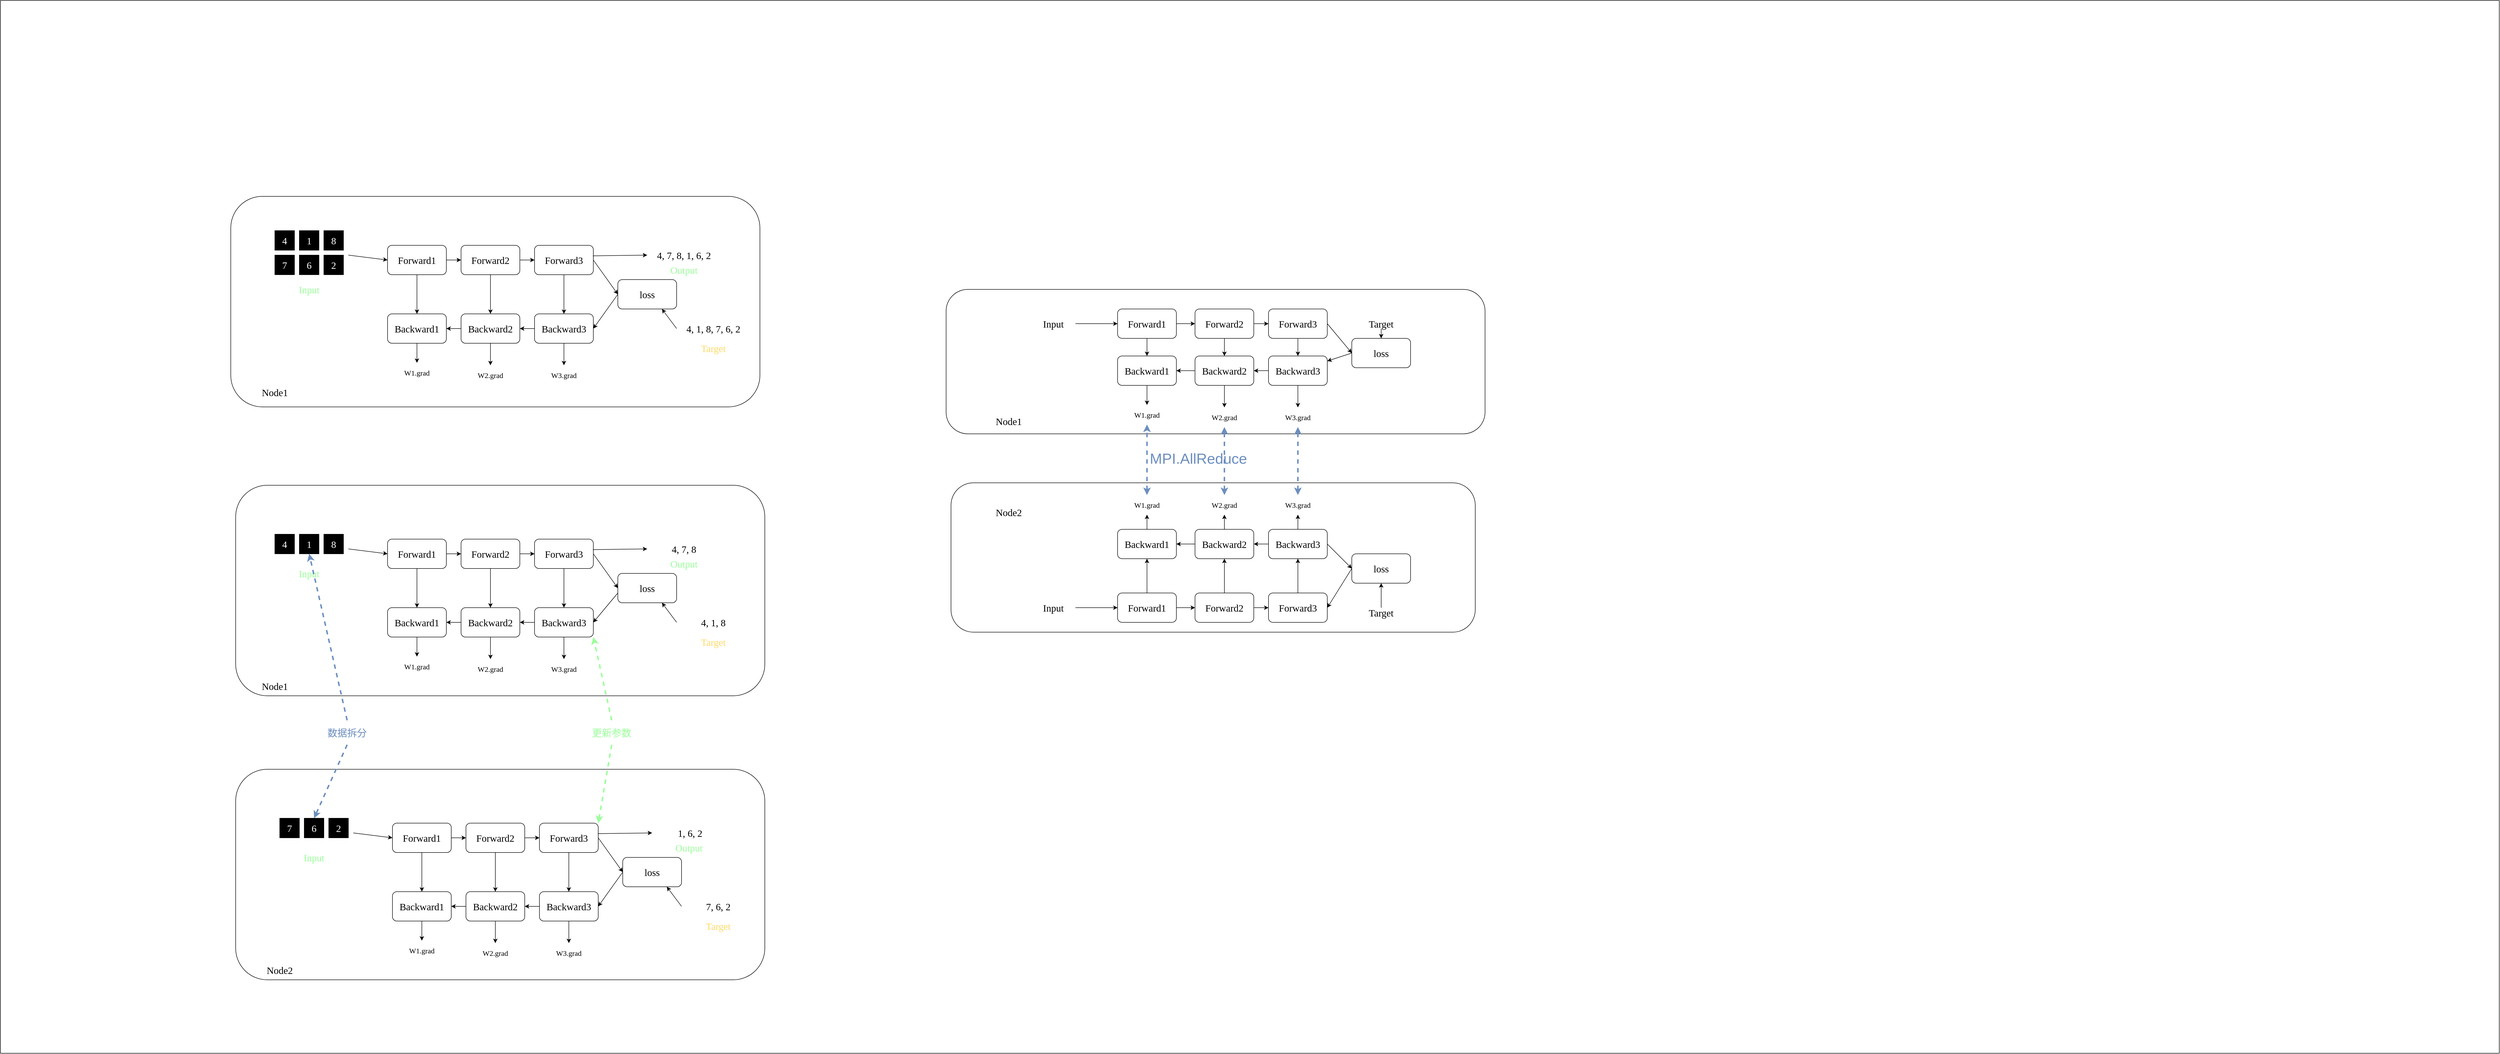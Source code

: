 <mxfile version="22.1.2" type="device">
  <diagram name="第 1 页" id="OdeV7MYnzkXa8fMw63dk">
    <mxGraphModel dx="3129" dy="2533" grid="1" gridSize="10" guides="1" tooltips="1" connect="1" arrows="1" fold="1" page="1" pageScale="1" pageWidth="827" pageHeight="1169" math="0" shadow="0">
      <root>
        <mxCell id="0" />
        <mxCell id="1" parent="0" />
        <mxCell id="NuLEImfmxlpeBDGJxHg6-1" value="" style="rounded=0;whiteSpace=wrap;html=1;" vertex="1" parent="1">
          <mxGeometry x="-450" y="-290" width="5100" height="2150" as="geometry" />
        </mxCell>
        <mxCell id="fIth8sYgdClS8fjmsM_W-233" value="" style="rounded=1;whiteSpace=wrap;html=1;fontColor=#6c8ebf;" parent="1" vertex="1">
          <mxGeometry x="1490" y="695" width="1070" height="305" as="geometry" />
        </mxCell>
        <mxCell id="fIth8sYgdClS8fjmsM_W-219" value="" style="rounded=1;whiteSpace=wrap;html=1;" parent="1" vertex="1">
          <mxGeometry x="1480" y="300" width="1100" height="295" as="geometry" />
        </mxCell>
        <mxCell id="fIth8sYgdClS8fjmsM_W-1" value="" style="rounded=1;whiteSpace=wrap;html=1;" parent="1" vertex="1">
          <mxGeometry x="20" y="110" width="1080" height="430" as="geometry" />
        </mxCell>
        <mxCell id="fIth8sYgdClS8fjmsM_W-36" style="edgeStyle=orthogonalEdgeStyle;rounded=0;orthogonalLoop=1;jettySize=auto;html=1;exitX=1;exitY=0.5;exitDx=0;exitDy=0;entryX=0;entryY=0.5;entryDx=0;entryDy=0;" parent="1" source="fIth8sYgdClS8fjmsM_W-15" target="fIth8sYgdClS8fjmsM_W-16" edge="1">
          <mxGeometry relative="1" as="geometry" />
        </mxCell>
        <mxCell id="fIth8sYgdClS8fjmsM_W-40" style="edgeStyle=orthogonalEdgeStyle;rounded=0;orthogonalLoop=1;jettySize=auto;html=1;exitX=0.5;exitY=1;exitDx=0;exitDy=0;entryX=0.5;entryY=0;entryDx=0;entryDy=0;" parent="1" source="fIth8sYgdClS8fjmsM_W-15" target="fIth8sYgdClS8fjmsM_W-20" edge="1">
          <mxGeometry relative="1" as="geometry" />
        </mxCell>
        <mxCell id="fIth8sYgdClS8fjmsM_W-15" value="&lt;font style=&quot;font-size: 20px;&quot; face=&quot;Comic Sans MS&quot;&gt;Forward1&lt;/font&gt;" style="rounded=1;whiteSpace=wrap;html=1;" parent="1" vertex="1">
          <mxGeometry x="340" y="210" width="120" height="60" as="geometry" />
        </mxCell>
        <mxCell id="fIth8sYgdClS8fjmsM_W-37" style="edgeStyle=orthogonalEdgeStyle;rounded=0;orthogonalLoop=1;jettySize=auto;html=1;exitX=1;exitY=0.5;exitDx=0;exitDy=0;entryX=0;entryY=0.5;entryDx=0;entryDy=0;" parent="1" source="fIth8sYgdClS8fjmsM_W-16" target="fIth8sYgdClS8fjmsM_W-17" edge="1">
          <mxGeometry relative="1" as="geometry" />
        </mxCell>
        <mxCell id="fIth8sYgdClS8fjmsM_W-39" style="edgeStyle=orthogonalEdgeStyle;rounded=0;orthogonalLoop=1;jettySize=auto;html=1;exitX=0.5;exitY=1;exitDx=0;exitDy=0;" parent="1" source="fIth8sYgdClS8fjmsM_W-16" target="fIth8sYgdClS8fjmsM_W-19" edge="1">
          <mxGeometry relative="1" as="geometry" />
        </mxCell>
        <mxCell id="fIth8sYgdClS8fjmsM_W-16" value="&lt;font style=&quot;font-size: 20px;&quot; face=&quot;Comic Sans MS&quot;&gt;Forward2&lt;/font&gt;" style="rounded=1;whiteSpace=wrap;html=1;" parent="1" vertex="1">
          <mxGeometry x="490" y="210" width="120" height="60" as="geometry" />
        </mxCell>
        <mxCell id="fIth8sYgdClS8fjmsM_W-38" style="edgeStyle=orthogonalEdgeStyle;rounded=0;orthogonalLoop=1;jettySize=auto;html=1;entryX=0.5;entryY=0;entryDx=0;entryDy=0;" parent="1" source="fIth8sYgdClS8fjmsM_W-17" target="fIth8sYgdClS8fjmsM_W-18" edge="1">
          <mxGeometry relative="1" as="geometry" />
        </mxCell>
        <mxCell id="fIth8sYgdClS8fjmsM_W-17" value="&lt;font style=&quot;font-size: 20px;&quot; face=&quot;Comic Sans MS&quot;&gt;Forward3&lt;/font&gt;" style="rounded=1;whiteSpace=wrap;html=1;" parent="1" vertex="1">
          <mxGeometry x="640" y="210" width="120" height="60" as="geometry" />
        </mxCell>
        <mxCell id="fIth8sYgdClS8fjmsM_W-41" style="edgeStyle=orthogonalEdgeStyle;rounded=0;orthogonalLoop=1;jettySize=auto;html=1;exitX=0;exitY=0.5;exitDx=0;exitDy=0;" parent="1" source="fIth8sYgdClS8fjmsM_W-18" target="fIth8sYgdClS8fjmsM_W-19" edge="1">
          <mxGeometry relative="1" as="geometry" />
        </mxCell>
        <mxCell id="fIth8sYgdClS8fjmsM_W-49" style="edgeStyle=orthogonalEdgeStyle;rounded=0;orthogonalLoop=1;jettySize=auto;html=1;exitX=0.5;exitY=1;exitDx=0;exitDy=0;entryX=0.5;entryY=0;entryDx=0;entryDy=0;" parent="1" source="fIth8sYgdClS8fjmsM_W-18" target="fIth8sYgdClS8fjmsM_W-47" edge="1">
          <mxGeometry relative="1" as="geometry" />
        </mxCell>
        <mxCell id="fIth8sYgdClS8fjmsM_W-18" value="&lt;font style=&quot;font-size: 20px;&quot; face=&quot;Comic Sans MS&quot;&gt;Backward3&lt;/font&gt;" style="rounded=1;whiteSpace=wrap;html=1;" parent="1" vertex="1">
          <mxGeometry x="640" y="350" width="120" height="60" as="geometry" />
        </mxCell>
        <mxCell id="fIth8sYgdClS8fjmsM_W-42" style="edgeStyle=orthogonalEdgeStyle;rounded=0;orthogonalLoop=1;jettySize=auto;html=1;exitX=0;exitY=0.5;exitDx=0;exitDy=0;" parent="1" source="fIth8sYgdClS8fjmsM_W-19" target="fIth8sYgdClS8fjmsM_W-20" edge="1">
          <mxGeometry relative="1" as="geometry" />
        </mxCell>
        <mxCell id="fIth8sYgdClS8fjmsM_W-48" style="edgeStyle=orthogonalEdgeStyle;rounded=0;orthogonalLoop=1;jettySize=auto;html=1;exitX=0.5;exitY=1;exitDx=0;exitDy=0;entryX=0.5;entryY=0;entryDx=0;entryDy=0;" parent="1" source="fIth8sYgdClS8fjmsM_W-19" target="fIth8sYgdClS8fjmsM_W-46" edge="1">
          <mxGeometry relative="1" as="geometry" />
        </mxCell>
        <mxCell id="fIth8sYgdClS8fjmsM_W-19" value="&lt;font style=&quot;font-size: 20px;&quot; face=&quot;Comic Sans MS&quot;&gt;Backward2&lt;/font&gt;" style="rounded=1;whiteSpace=wrap;html=1;" parent="1" vertex="1">
          <mxGeometry x="490" y="350" width="120" height="60" as="geometry" />
        </mxCell>
        <mxCell id="fIth8sYgdClS8fjmsM_W-43" style="edgeStyle=orthogonalEdgeStyle;rounded=0;orthogonalLoop=1;jettySize=auto;html=1;exitX=0.5;exitY=1;exitDx=0;exitDy=0;entryX=0.5;entryY=0;entryDx=0;entryDy=0;" parent="1" source="fIth8sYgdClS8fjmsM_W-20" target="fIth8sYgdClS8fjmsM_W-45" edge="1">
          <mxGeometry relative="1" as="geometry">
            <mxPoint x="400" y="440" as="targetPoint" />
          </mxGeometry>
        </mxCell>
        <mxCell id="fIth8sYgdClS8fjmsM_W-20" value="&lt;font style=&quot;font-size: 20px;&quot; face=&quot;Comic Sans MS&quot;&gt;Backward1&lt;/font&gt;" style="rounded=1;whiteSpace=wrap;html=1;" parent="1" vertex="1">
          <mxGeometry x="340" y="350" width="120" height="60" as="geometry" />
        </mxCell>
        <mxCell id="PSGuO14oiP5YhkY9rEZN-1" style="rounded=0;orthogonalLoop=1;jettySize=auto;html=1;exitX=0;exitY=0.5;exitDx=0;exitDy=0;entryX=1;entryY=0.5;entryDx=0;entryDy=0;" parent="1" source="fIth8sYgdClS8fjmsM_W-21" target="fIth8sYgdClS8fjmsM_W-18" edge="1">
          <mxGeometry relative="1" as="geometry" />
        </mxCell>
        <mxCell id="fIth8sYgdClS8fjmsM_W-21" value="&lt;font style=&quot;font-size: 20px;&quot; face=&quot;Comic Sans MS&quot;&gt;loss&lt;br&gt;&lt;/font&gt;" style="rounded=1;whiteSpace=wrap;html=1;" parent="1" vertex="1">
          <mxGeometry x="810" y="280" width="120" height="60" as="geometry" />
        </mxCell>
        <mxCell id="fIth8sYgdClS8fjmsM_W-24" value="" style="endArrow=classic;html=1;rounded=0;entryX=0;entryY=0.5;entryDx=0;entryDy=0;exitX=1;exitY=0.5;exitDx=0;exitDy=0;" parent="1" source="fIth8sYgdClS8fjmsM_W-17" target="fIth8sYgdClS8fjmsM_W-21" edge="1">
          <mxGeometry width="50" height="50" relative="1" as="geometry">
            <mxPoint x="720" y="390" as="sourcePoint" />
            <mxPoint x="770" y="340" as="targetPoint" />
          </mxGeometry>
        </mxCell>
        <mxCell id="fIth8sYgdClS8fjmsM_W-27" value="" style="endArrow=classic;html=1;rounded=0;exitX=0.992;exitY=0.358;exitDx=0;exitDy=0;exitPerimeter=0;" parent="1" source="fIth8sYgdClS8fjmsM_W-17" edge="1">
          <mxGeometry width="50" height="50" relative="1" as="geometry">
            <mxPoint x="720" y="390" as="sourcePoint" />
            <mxPoint x="870" y="230" as="targetPoint" />
          </mxGeometry>
        </mxCell>
        <mxCell id="fIth8sYgdClS8fjmsM_W-29" value="&lt;font style=&quot;font-size: 20px;&quot; face=&quot;Comic Sans MS&quot;&gt;4, 7, 8, 1, 6, 2&lt;/font&gt;" style="text;html=1;strokeColor=none;fillColor=none;align=center;verticalAlign=middle;whiteSpace=wrap;rounded=0;" parent="1" vertex="1">
          <mxGeometry x="870" y="210" width="150" height="40" as="geometry" />
        </mxCell>
        <mxCell id="fIth8sYgdClS8fjmsM_W-30" value="&lt;font color=&quot;#99ff99&quot; style=&quot;font-size: 20px;&quot; face=&quot;Comic Sans MS&quot;&gt;Output&lt;/font&gt;" style="text;html=1;strokeColor=none;fillColor=none;align=center;verticalAlign=middle;whiteSpace=wrap;rounded=0;" parent="1" vertex="1">
          <mxGeometry x="900" y="250" width="90" height="20" as="geometry" />
        </mxCell>
        <mxCell id="fIth8sYgdClS8fjmsM_W-31" value="&lt;font style=&quot;font-size: 20px;&quot; face=&quot;Comic Sans MS&quot;&gt;4, 1, 8, 7, 6, 2&lt;/font&gt;" style="text;html=1;strokeColor=none;fillColor=none;align=center;verticalAlign=middle;whiteSpace=wrap;rounded=0;" parent="1" vertex="1">
          <mxGeometry x="930" y="360" width="150" height="40" as="geometry" />
        </mxCell>
        <mxCell id="fIth8sYgdClS8fjmsM_W-33" value="" style="endArrow=classic;html=1;rounded=0;exitX=0;exitY=0.5;exitDx=0;exitDy=0;entryX=0.75;entryY=1;entryDx=0;entryDy=0;" parent="1" source="fIth8sYgdClS8fjmsM_W-31" target="fIth8sYgdClS8fjmsM_W-21" edge="1">
          <mxGeometry width="50" height="50" relative="1" as="geometry">
            <mxPoint x="740" y="360" as="sourcePoint" />
            <mxPoint x="790" y="310" as="targetPoint" />
          </mxGeometry>
        </mxCell>
        <mxCell id="fIth8sYgdClS8fjmsM_W-34" value="&lt;font style=&quot;font-size: 20px;&quot; face=&quot;Comic Sans MS&quot;&gt;Target&lt;/font&gt;" style="text;html=1;strokeColor=none;fillColor=none;align=center;verticalAlign=middle;whiteSpace=wrap;rounded=0;fontColor=#FFD966;" parent="1" vertex="1">
          <mxGeometry x="945" y="410" width="120" height="20" as="geometry" />
        </mxCell>
        <mxCell id="fIth8sYgdClS8fjmsM_W-45" value="&lt;font style=&quot;font-size: 15px;&quot;&gt;&lt;span style=&quot;font-size: 15px;&quot;&gt;W1.grad&lt;/span&gt;&lt;/font&gt;" style="rounded=1;whiteSpace=wrap;html=1;fontFamily=Comic Sans MS;fontSize=15;strokeColor=none;" parent="1" vertex="1">
          <mxGeometry x="340" y="450" width="120" height="40" as="geometry" />
        </mxCell>
        <mxCell id="fIth8sYgdClS8fjmsM_W-46" value="&lt;font style=&quot;font-size: 15px;&quot;&gt;&lt;span style=&quot;font-size: 15px;&quot;&gt;W2.grad&lt;/span&gt;&lt;/font&gt;" style="rounded=1;whiteSpace=wrap;html=1;fontFamily=Comic Sans MS;fontSize=15;strokeColor=none;" parent="1" vertex="1">
          <mxGeometry x="490" y="455" width="120" height="40" as="geometry" />
        </mxCell>
        <mxCell id="fIth8sYgdClS8fjmsM_W-47" value="&lt;font style=&quot;font-size: 15px;&quot;&gt;&lt;span style=&quot;font-size: 15px;&quot;&gt;W3.grad&lt;/span&gt;&lt;/font&gt;" style="rounded=1;whiteSpace=wrap;html=1;fontFamily=Comic Sans MS;fontSize=15;strokeColor=none;" parent="1" vertex="1">
          <mxGeometry x="640" y="455" width="120" height="40" as="geometry" />
        </mxCell>
        <mxCell id="fIth8sYgdClS8fjmsM_W-12" value="" style="group" parent="1" vertex="1" connectable="0">
          <mxGeometry x="110" y="180" width="140" height="90" as="geometry" />
        </mxCell>
        <mxCell id="fIth8sYgdClS8fjmsM_W-5" value="4" style="rounded=0;whiteSpace=wrap;html=1;fontSize=20;fontFamily=Comic Sans MS;fillColor=#000000;fontColor=#ffffff;" parent="fIth8sYgdClS8fjmsM_W-12" vertex="1">
          <mxGeometry width="40" height="40" as="geometry" />
        </mxCell>
        <mxCell id="fIth8sYgdClS8fjmsM_W-6" value="1" style="rounded=0;whiteSpace=wrap;html=1;fontSize=20;fontFamily=Comic Sans MS;fillColor=#000000;fontColor=#ffffff;" parent="fIth8sYgdClS8fjmsM_W-12" vertex="1">
          <mxGeometry x="50" width="40" height="40" as="geometry" />
        </mxCell>
        <mxCell id="fIth8sYgdClS8fjmsM_W-7" value="8" style="rounded=0;whiteSpace=wrap;html=1;fontSize=20;fontFamily=Comic Sans MS;fillColor=#000000;fontColor=#ffffff;" parent="fIth8sYgdClS8fjmsM_W-12" vertex="1">
          <mxGeometry x="100" width="40" height="40" as="geometry" />
        </mxCell>
        <mxCell id="fIth8sYgdClS8fjmsM_W-8" value="7" style="rounded=0;whiteSpace=wrap;html=1;fontSize=20;fontFamily=Comic Sans MS;fillColor=#000000;fontColor=#ffffff;" parent="fIth8sYgdClS8fjmsM_W-12" vertex="1">
          <mxGeometry y="50" width="40" height="40" as="geometry" />
        </mxCell>
        <mxCell id="fIth8sYgdClS8fjmsM_W-10" value="6" style="rounded=0;whiteSpace=wrap;html=1;fontSize=20;fontFamily=Comic Sans MS;fillColor=#000000;fontColor=#ffffff;" parent="fIth8sYgdClS8fjmsM_W-12" vertex="1">
          <mxGeometry x="50" y="50" width="40" height="40" as="geometry" />
        </mxCell>
        <mxCell id="fIth8sYgdClS8fjmsM_W-11" value="2" style="rounded=0;whiteSpace=wrap;html=1;fontSize=20;fontFamily=Comic Sans MS;fillColor=#000000;fontColor=#ffffff;" parent="fIth8sYgdClS8fjmsM_W-12" vertex="1">
          <mxGeometry x="100" y="50" width="40" height="40" as="geometry" />
        </mxCell>
        <mxCell id="fIth8sYgdClS8fjmsM_W-35" value="&lt;font color=&quot;#99ff99&quot; style=&quot;font-size: 20px;&quot; face=&quot;Comic Sans MS&quot;&gt;Input&lt;/font&gt;" style="text;html=1;strokeColor=none;fillColor=none;align=center;verticalAlign=middle;whiteSpace=wrap;rounded=0;" parent="1" vertex="1">
          <mxGeometry x="135" y="290" width="90" height="20" as="geometry" />
        </mxCell>
        <mxCell id="fIth8sYgdClS8fjmsM_W-51" value="" style="endArrow=classic;html=1;rounded=0;entryX=0;entryY=0.5;entryDx=0;entryDy=0;" parent="1" target="fIth8sYgdClS8fjmsM_W-15" edge="1">
          <mxGeometry width="50" height="50" relative="1" as="geometry">
            <mxPoint x="260" y="230" as="sourcePoint" />
            <mxPoint x="320" y="130" as="targetPoint" />
          </mxGeometry>
        </mxCell>
        <mxCell id="fIth8sYgdClS8fjmsM_W-52" value="Node1" style="text;html=1;strokeColor=none;fillColor=none;align=center;verticalAlign=middle;whiteSpace=wrap;rounded=0;fontFamily=Comic Sans MS;fontSize=20;" parent="1" vertex="1">
          <mxGeometry x="80" y="495" width="60" height="30" as="geometry" />
        </mxCell>
        <mxCell id="fIth8sYgdClS8fjmsM_W-55" value="" style="rounded=1;whiteSpace=wrap;html=1;" parent="1" vertex="1">
          <mxGeometry x="30" y="700" width="1080" height="430" as="geometry" />
        </mxCell>
        <mxCell id="fIth8sYgdClS8fjmsM_W-56" style="edgeStyle=orthogonalEdgeStyle;rounded=0;orthogonalLoop=1;jettySize=auto;html=1;exitX=1;exitY=0.5;exitDx=0;exitDy=0;entryX=0;entryY=0.5;entryDx=0;entryDy=0;" parent="1" source="fIth8sYgdClS8fjmsM_W-58" target="fIth8sYgdClS8fjmsM_W-61" edge="1">
          <mxGeometry relative="1" as="geometry" />
        </mxCell>
        <mxCell id="fIth8sYgdClS8fjmsM_W-57" style="edgeStyle=orthogonalEdgeStyle;rounded=0;orthogonalLoop=1;jettySize=auto;html=1;exitX=0.5;exitY=1;exitDx=0;exitDy=0;entryX=0.5;entryY=0;entryDx=0;entryDy=0;" parent="1" source="fIth8sYgdClS8fjmsM_W-58" target="fIth8sYgdClS8fjmsM_W-71" edge="1">
          <mxGeometry relative="1" as="geometry" />
        </mxCell>
        <mxCell id="fIth8sYgdClS8fjmsM_W-58" value="&lt;font style=&quot;font-size: 20px;&quot; face=&quot;Comic Sans MS&quot;&gt;Forward1&lt;/font&gt;" style="rounded=1;whiteSpace=wrap;html=1;" parent="1" vertex="1">
          <mxGeometry x="340" y="810" width="120" height="60" as="geometry" />
        </mxCell>
        <mxCell id="fIth8sYgdClS8fjmsM_W-59" style="edgeStyle=orthogonalEdgeStyle;rounded=0;orthogonalLoop=1;jettySize=auto;html=1;exitX=1;exitY=0.5;exitDx=0;exitDy=0;entryX=0;entryY=0.5;entryDx=0;entryDy=0;" parent="1" source="fIth8sYgdClS8fjmsM_W-61" target="fIth8sYgdClS8fjmsM_W-63" edge="1">
          <mxGeometry relative="1" as="geometry" />
        </mxCell>
        <mxCell id="fIth8sYgdClS8fjmsM_W-60" style="edgeStyle=orthogonalEdgeStyle;rounded=0;orthogonalLoop=1;jettySize=auto;html=1;exitX=0.5;exitY=1;exitDx=0;exitDy=0;" parent="1" source="fIth8sYgdClS8fjmsM_W-61" target="fIth8sYgdClS8fjmsM_W-69" edge="1">
          <mxGeometry relative="1" as="geometry" />
        </mxCell>
        <mxCell id="fIth8sYgdClS8fjmsM_W-61" value="&lt;font style=&quot;font-size: 20px;&quot; face=&quot;Comic Sans MS&quot;&gt;Forward2&lt;/font&gt;" style="rounded=1;whiteSpace=wrap;html=1;" parent="1" vertex="1">
          <mxGeometry x="490" y="810" width="120" height="60" as="geometry" />
        </mxCell>
        <mxCell id="fIth8sYgdClS8fjmsM_W-62" style="edgeStyle=orthogonalEdgeStyle;rounded=0;orthogonalLoop=1;jettySize=auto;html=1;entryX=0.5;entryY=0;entryDx=0;entryDy=0;" parent="1" source="fIth8sYgdClS8fjmsM_W-63" target="fIth8sYgdClS8fjmsM_W-66" edge="1">
          <mxGeometry relative="1" as="geometry" />
        </mxCell>
        <mxCell id="fIth8sYgdClS8fjmsM_W-63" value="&lt;font style=&quot;font-size: 20px;&quot; face=&quot;Comic Sans MS&quot;&gt;Forward3&lt;/font&gt;" style="rounded=1;whiteSpace=wrap;html=1;" parent="1" vertex="1">
          <mxGeometry x="640" y="810" width="120" height="60" as="geometry" />
        </mxCell>
        <mxCell id="fIth8sYgdClS8fjmsM_W-64" style="edgeStyle=orthogonalEdgeStyle;rounded=0;orthogonalLoop=1;jettySize=auto;html=1;exitX=0;exitY=0.5;exitDx=0;exitDy=0;" parent="1" source="fIth8sYgdClS8fjmsM_W-66" target="fIth8sYgdClS8fjmsM_W-69" edge="1">
          <mxGeometry relative="1" as="geometry" />
        </mxCell>
        <mxCell id="fIth8sYgdClS8fjmsM_W-65" style="edgeStyle=orthogonalEdgeStyle;rounded=0;orthogonalLoop=1;jettySize=auto;html=1;exitX=0.5;exitY=1;exitDx=0;exitDy=0;entryX=0.5;entryY=0;entryDx=0;entryDy=0;" parent="1" source="fIth8sYgdClS8fjmsM_W-66" target="fIth8sYgdClS8fjmsM_W-83" edge="1">
          <mxGeometry relative="1" as="geometry" />
        </mxCell>
        <mxCell id="fIth8sYgdClS8fjmsM_W-66" value="&lt;font style=&quot;font-size: 20px;&quot; face=&quot;Comic Sans MS&quot;&gt;Backward3&lt;/font&gt;" style="rounded=1;whiteSpace=wrap;html=1;" parent="1" vertex="1">
          <mxGeometry x="640" y="950" width="120" height="60" as="geometry" />
        </mxCell>
        <mxCell id="fIth8sYgdClS8fjmsM_W-67" style="edgeStyle=orthogonalEdgeStyle;rounded=0;orthogonalLoop=1;jettySize=auto;html=1;exitX=0;exitY=0.5;exitDx=0;exitDy=0;" parent="1" source="fIth8sYgdClS8fjmsM_W-69" target="fIth8sYgdClS8fjmsM_W-71" edge="1">
          <mxGeometry relative="1" as="geometry" />
        </mxCell>
        <mxCell id="fIth8sYgdClS8fjmsM_W-68" style="edgeStyle=orthogonalEdgeStyle;rounded=0;orthogonalLoop=1;jettySize=auto;html=1;exitX=0.5;exitY=1;exitDx=0;exitDy=0;entryX=0.5;entryY=0;entryDx=0;entryDy=0;" parent="1" source="fIth8sYgdClS8fjmsM_W-69" target="fIth8sYgdClS8fjmsM_W-82" edge="1">
          <mxGeometry relative="1" as="geometry" />
        </mxCell>
        <mxCell id="fIth8sYgdClS8fjmsM_W-69" value="&lt;font style=&quot;font-size: 20px;&quot; face=&quot;Comic Sans MS&quot;&gt;Backward2&lt;/font&gt;" style="rounded=1;whiteSpace=wrap;html=1;" parent="1" vertex="1">
          <mxGeometry x="490" y="950" width="120" height="60" as="geometry" />
        </mxCell>
        <mxCell id="fIth8sYgdClS8fjmsM_W-70" style="edgeStyle=orthogonalEdgeStyle;rounded=0;orthogonalLoop=1;jettySize=auto;html=1;exitX=0.5;exitY=1;exitDx=0;exitDy=0;entryX=0.5;entryY=0;entryDx=0;entryDy=0;" parent="1" source="fIth8sYgdClS8fjmsM_W-71" target="fIth8sYgdClS8fjmsM_W-81" edge="1">
          <mxGeometry relative="1" as="geometry">
            <mxPoint x="400" y="1040" as="targetPoint" />
          </mxGeometry>
        </mxCell>
        <mxCell id="fIth8sYgdClS8fjmsM_W-71" value="&lt;font style=&quot;font-size: 20px;&quot; face=&quot;Comic Sans MS&quot;&gt;Backward1&lt;/font&gt;" style="rounded=1;whiteSpace=wrap;html=1;" parent="1" vertex="1">
          <mxGeometry x="340" y="950" width="120" height="60" as="geometry" />
        </mxCell>
        <mxCell id="fIth8sYgdClS8fjmsM_W-72" value="&lt;font style=&quot;font-size: 20px;&quot; face=&quot;Comic Sans MS&quot;&gt;loss&lt;br&gt;&lt;/font&gt;" style="rounded=1;whiteSpace=wrap;html=1;" parent="1" vertex="1">
          <mxGeometry x="810" y="880" width="120" height="60" as="geometry" />
        </mxCell>
        <mxCell id="fIth8sYgdClS8fjmsM_W-73" value="" style="endArrow=classic;html=1;rounded=0;entryX=0;entryY=0.5;entryDx=0;entryDy=0;exitX=1;exitY=0.5;exitDx=0;exitDy=0;" parent="1" source="fIth8sYgdClS8fjmsM_W-63" target="fIth8sYgdClS8fjmsM_W-72" edge="1">
          <mxGeometry width="50" height="50" relative="1" as="geometry">
            <mxPoint x="720" y="990" as="sourcePoint" />
            <mxPoint x="770" y="940" as="targetPoint" />
          </mxGeometry>
        </mxCell>
        <mxCell id="fIth8sYgdClS8fjmsM_W-74" value="" style="endArrow=classic;html=1;rounded=0;exitX=1;exitY=0.5;exitDx=0;exitDy=0;entryX=1;entryY=0.5;entryDx=0;entryDy=0;" parent="1" source="fIth8sYgdClS8fjmsM_W-66" target="fIth8sYgdClS8fjmsM_W-66" edge="1">
          <mxGeometry width="50" height="50" relative="1" as="geometry">
            <mxPoint x="770" y="850" as="sourcePoint" />
            <mxPoint x="820" y="910" as="targetPoint" />
            <Array as="points">
              <mxPoint x="810" y="920" />
            </Array>
          </mxGeometry>
        </mxCell>
        <mxCell id="fIth8sYgdClS8fjmsM_W-75" value="" style="endArrow=classic;html=1;rounded=0;exitX=0.992;exitY=0.358;exitDx=0;exitDy=0;exitPerimeter=0;" parent="1" source="fIth8sYgdClS8fjmsM_W-63" edge="1">
          <mxGeometry width="50" height="50" relative="1" as="geometry">
            <mxPoint x="720" y="990" as="sourcePoint" />
            <mxPoint x="870" y="830" as="targetPoint" />
          </mxGeometry>
        </mxCell>
        <mxCell id="fIth8sYgdClS8fjmsM_W-76" value="&lt;font style=&quot;font-size: 20px;&quot; face=&quot;Comic Sans MS&quot;&gt;4, 7, 8&lt;/font&gt;" style="text;html=1;strokeColor=none;fillColor=none;align=center;verticalAlign=middle;whiteSpace=wrap;rounded=0;" parent="1" vertex="1">
          <mxGeometry x="870" y="810" width="150" height="40" as="geometry" />
        </mxCell>
        <mxCell id="fIth8sYgdClS8fjmsM_W-77" value="&lt;font color=&quot;#99ff99&quot; style=&quot;font-size: 20px;&quot; face=&quot;Comic Sans MS&quot;&gt;Output&lt;/font&gt;" style="text;html=1;strokeColor=none;fillColor=none;align=center;verticalAlign=middle;whiteSpace=wrap;rounded=0;" parent="1" vertex="1">
          <mxGeometry x="900" y="850" width="90" height="20" as="geometry" />
        </mxCell>
        <mxCell id="fIth8sYgdClS8fjmsM_W-78" value="&lt;font style=&quot;font-size: 20px;&quot; face=&quot;Comic Sans MS&quot;&gt;4, 1, 8&lt;/font&gt;" style="text;html=1;strokeColor=none;fillColor=none;align=center;verticalAlign=middle;whiteSpace=wrap;rounded=0;" parent="1" vertex="1">
          <mxGeometry x="930" y="960" width="150" height="40" as="geometry" />
        </mxCell>
        <mxCell id="fIth8sYgdClS8fjmsM_W-79" value="" style="endArrow=classic;html=1;rounded=0;exitX=0;exitY=0.5;exitDx=0;exitDy=0;entryX=0.75;entryY=1;entryDx=0;entryDy=0;" parent="1" source="fIth8sYgdClS8fjmsM_W-78" target="fIth8sYgdClS8fjmsM_W-72" edge="1">
          <mxGeometry width="50" height="50" relative="1" as="geometry">
            <mxPoint x="740" y="960" as="sourcePoint" />
            <mxPoint x="790" y="910" as="targetPoint" />
          </mxGeometry>
        </mxCell>
        <mxCell id="fIth8sYgdClS8fjmsM_W-80" value="&lt;font style=&quot;font-size: 20px;&quot; face=&quot;Comic Sans MS&quot;&gt;Target&lt;/font&gt;" style="text;html=1;strokeColor=none;fillColor=none;align=center;verticalAlign=middle;whiteSpace=wrap;rounded=0;fontColor=#FFD966;" parent="1" vertex="1">
          <mxGeometry x="945" y="1010" width="120" height="20" as="geometry" />
        </mxCell>
        <mxCell id="fIth8sYgdClS8fjmsM_W-81" value="&lt;font style=&quot;font-size: 15px;&quot;&gt;&lt;span style=&quot;font-size: 15px;&quot;&gt;W1.grad&lt;/span&gt;&lt;/font&gt;" style="rounded=1;whiteSpace=wrap;html=1;fontFamily=Comic Sans MS;fontSize=15;strokeColor=none;" parent="1" vertex="1">
          <mxGeometry x="340" y="1050" width="120" height="40" as="geometry" />
        </mxCell>
        <mxCell id="fIth8sYgdClS8fjmsM_W-82" value="&lt;font style=&quot;font-size: 15px;&quot;&gt;&lt;span style=&quot;font-size: 15px;&quot;&gt;W2.grad&lt;/span&gt;&lt;/font&gt;" style="rounded=1;whiteSpace=wrap;html=1;fontFamily=Comic Sans MS;fontSize=15;strokeColor=none;" parent="1" vertex="1">
          <mxGeometry x="490" y="1055" width="120" height="40" as="geometry" />
        </mxCell>
        <mxCell id="fIth8sYgdClS8fjmsM_W-83" value="&lt;font style=&quot;font-size: 15px;&quot;&gt;&lt;span style=&quot;font-size: 15px;&quot;&gt;W3.grad&lt;/span&gt;&lt;/font&gt;" style="rounded=1;whiteSpace=wrap;html=1;fontFamily=Comic Sans MS;fontSize=15;strokeColor=none;" parent="1" vertex="1">
          <mxGeometry x="640" y="1055" width="120" height="40" as="geometry" />
        </mxCell>
        <mxCell id="fIth8sYgdClS8fjmsM_W-84" value="" style="group" parent="1" vertex="1" connectable="0">
          <mxGeometry x="110" y="780" width="140" height="110" as="geometry" />
        </mxCell>
        <mxCell id="fIth8sYgdClS8fjmsM_W-85" value="4" style="rounded=0;whiteSpace=wrap;html=1;fontSize=20;fontFamily=Comic Sans MS;fillColor=#000000;fontColor=#ffffff;" parent="fIth8sYgdClS8fjmsM_W-84" vertex="1">
          <mxGeometry y="20" width="40" height="40" as="geometry" />
        </mxCell>
        <mxCell id="fIth8sYgdClS8fjmsM_W-86" value="1" style="rounded=0;whiteSpace=wrap;html=1;fontSize=20;fontFamily=Comic Sans MS;fillColor=#000000;fontColor=#ffffff;" parent="fIth8sYgdClS8fjmsM_W-84" vertex="1">
          <mxGeometry x="50" y="20" width="40" height="40" as="geometry" />
        </mxCell>
        <mxCell id="fIth8sYgdClS8fjmsM_W-87" value="8" style="rounded=0;whiteSpace=wrap;html=1;fontSize=20;fontFamily=Comic Sans MS;fillColor=#000000;fontColor=#ffffff;" parent="fIth8sYgdClS8fjmsM_W-84" vertex="1">
          <mxGeometry x="100" y="20" width="40" height="40" as="geometry" />
        </mxCell>
        <mxCell id="fIth8sYgdClS8fjmsM_W-91" value="&lt;font color=&quot;#99ff99&quot; style=&quot;font-size: 20px;&quot; face=&quot;Comic Sans MS&quot;&gt;Input&lt;/font&gt;" style="text;html=1;strokeColor=none;fillColor=none;align=center;verticalAlign=middle;whiteSpace=wrap;rounded=0;" parent="fIth8sYgdClS8fjmsM_W-84" vertex="1">
          <mxGeometry x="25" y="90" width="90" height="20" as="geometry" />
        </mxCell>
        <mxCell id="fIth8sYgdClS8fjmsM_W-92" value="" style="endArrow=classic;html=1;rounded=0;entryX=0;entryY=0.5;entryDx=0;entryDy=0;" parent="1" target="fIth8sYgdClS8fjmsM_W-58" edge="1">
          <mxGeometry width="50" height="50" relative="1" as="geometry">
            <mxPoint x="260" y="830" as="sourcePoint" />
            <mxPoint x="320" y="730" as="targetPoint" />
          </mxGeometry>
        </mxCell>
        <mxCell id="fIth8sYgdClS8fjmsM_W-93" value="Node1" style="text;html=1;strokeColor=none;fillColor=none;align=center;verticalAlign=middle;whiteSpace=wrap;rounded=0;fontFamily=Comic Sans MS;fontSize=20;" parent="1" vertex="1">
          <mxGeometry x="80" y="1095" width="60" height="30" as="geometry" />
        </mxCell>
        <mxCell id="fIth8sYgdClS8fjmsM_W-94" value="" style="rounded=1;whiteSpace=wrap;html=1;" parent="1" vertex="1">
          <mxGeometry x="30" y="1280" width="1080" height="430" as="geometry" />
        </mxCell>
        <mxCell id="fIth8sYgdClS8fjmsM_W-95" style="edgeStyle=orthogonalEdgeStyle;rounded=0;orthogonalLoop=1;jettySize=auto;html=1;exitX=1;exitY=0.5;exitDx=0;exitDy=0;entryX=0;entryY=0.5;entryDx=0;entryDy=0;" parent="1" source="fIth8sYgdClS8fjmsM_W-97" target="fIth8sYgdClS8fjmsM_W-100" edge="1">
          <mxGeometry relative="1" as="geometry" />
        </mxCell>
        <mxCell id="fIth8sYgdClS8fjmsM_W-96" style="edgeStyle=orthogonalEdgeStyle;rounded=0;orthogonalLoop=1;jettySize=auto;html=1;exitX=0.5;exitY=1;exitDx=0;exitDy=0;entryX=0.5;entryY=0;entryDx=0;entryDy=0;" parent="1" source="fIth8sYgdClS8fjmsM_W-97" target="fIth8sYgdClS8fjmsM_W-110" edge="1">
          <mxGeometry relative="1" as="geometry" />
        </mxCell>
        <mxCell id="fIth8sYgdClS8fjmsM_W-97" value="&lt;font style=&quot;font-size: 20px;&quot; face=&quot;Comic Sans MS&quot;&gt;Forward1&lt;/font&gt;" style="rounded=1;whiteSpace=wrap;html=1;" parent="1" vertex="1">
          <mxGeometry x="350" y="1390" width="120" height="60" as="geometry" />
        </mxCell>
        <mxCell id="fIth8sYgdClS8fjmsM_W-98" style="edgeStyle=orthogonalEdgeStyle;rounded=0;orthogonalLoop=1;jettySize=auto;html=1;exitX=1;exitY=0.5;exitDx=0;exitDy=0;entryX=0;entryY=0.5;entryDx=0;entryDy=0;" parent="1" source="fIth8sYgdClS8fjmsM_W-100" target="fIth8sYgdClS8fjmsM_W-102" edge="1">
          <mxGeometry relative="1" as="geometry" />
        </mxCell>
        <mxCell id="fIth8sYgdClS8fjmsM_W-99" style="edgeStyle=orthogonalEdgeStyle;rounded=0;orthogonalLoop=1;jettySize=auto;html=1;exitX=0.5;exitY=1;exitDx=0;exitDy=0;" parent="1" source="fIth8sYgdClS8fjmsM_W-100" target="fIth8sYgdClS8fjmsM_W-108" edge="1">
          <mxGeometry relative="1" as="geometry" />
        </mxCell>
        <mxCell id="fIth8sYgdClS8fjmsM_W-100" value="&lt;font style=&quot;font-size: 20px;&quot; face=&quot;Comic Sans MS&quot;&gt;Forward2&lt;/font&gt;" style="rounded=1;whiteSpace=wrap;html=1;" parent="1" vertex="1">
          <mxGeometry x="500" y="1390" width="120" height="60" as="geometry" />
        </mxCell>
        <mxCell id="fIth8sYgdClS8fjmsM_W-101" style="edgeStyle=orthogonalEdgeStyle;rounded=0;orthogonalLoop=1;jettySize=auto;html=1;entryX=0.5;entryY=0;entryDx=0;entryDy=0;" parent="1" source="fIth8sYgdClS8fjmsM_W-102" target="fIth8sYgdClS8fjmsM_W-105" edge="1">
          <mxGeometry relative="1" as="geometry" />
        </mxCell>
        <mxCell id="fIth8sYgdClS8fjmsM_W-102" value="&lt;font style=&quot;font-size: 20px;&quot; face=&quot;Comic Sans MS&quot;&gt;Forward3&lt;/font&gt;" style="rounded=1;whiteSpace=wrap;html=1;" parent="1" vertex="1">
          <mxGeometry x="650" y="1390" width="120" height="60" as="geometry" />
        </mxCell>
        <mxCell id="fIth8sYgdClS8fjmsM_W-103" style="edgeStyle=orthogonalEdgeStyle;rounded=0;orthogonalLoop=1;jettySize=auto;html=1;exitX=0;exitY=0.5;exitDx=0;exitDy=0;" parent="1" source="fIth8sYgdClS8fjmsM_W-105" target="fIth8sYgdClS8fjmsM_W-108" edge="1">
          <mxGeometry relative="1" as="geometry" />
        </mxCell>
        <mxCell id="fIth8sYgdClS8fjmsM_W-104" style="edgeStyle=orthogonalEdgeStyle;rounded=0;orthogonalLoop=1;jettySize=auto;html=1;exitX=0.5;exitY=1;exitDx=0;exitDy=0;entryX=0.5;entryY=0;entryDx=0;entryDy=0;" parent="1" source="fIth8sYgdClS8fjmsM_W-105" target="fIth8sYgdClS8fjmsM_W-122" edge="1">
          <mxGeometry relative="1" as="geometry" />
        </mxCell>
        <mxCell id="fIth8sYgdClS8fjmsM_W-105" value="&lt;font style=&quot;font-size: 20px;&quot; face=&quot;Comic Sans MS&quot;&gt;Backward3&lt;/font&gt;" style="rounded=1;whiteSpace=wrap;html=1;" parent="1" vertex="1">
          <mxGeometry x="650" y="1530" width="120" height="60" as="geometry" />
        </mxCell>
        <mxCell id="fIth8sYgdClS8fjmsM_W-106" style="edgeStyle=orthogonalEdgeStyle;rounded=0;orthogonalLoop=1;jettySize=auto;html=1;exitX=0;exitY=0.5;exitDx=0;exitDy=0;" parent="1" source="fIth8sYgdClS8fjmsM_W-108" target="fIth8sYgdClS8fjmsM_W-110" edge="1">
          <mxGeometry relative="1" as="geometry" />
        </mxCell>
        <mxCell id="fIth8sYgdClS8fjmsM_W-107" style="edgeStyle=orthogonalEdgeStyle;rounded=0;orthogonalLoop=1;jettySize=auto;html=1;exitX=0.5;exitY=1;exitDx=0;exitDy=0;entryX=0.5;entryY=0;entryDx=0;entryDy=0;" parent="1" source="fIth8sYgdClS8fjmsM_W-108" target="fIth8sYgdClS8fjmsM_W-121" edge="1">
          <mxGeometry relative="1" as="geometry" />
        </mxCell>
        <mxCell id="fIth8sYgdClS8fjmsM_W-108" value="&lt;font style=&quot;font-size: 20px;&quot; face=&quot;Comic Sans MS&quot;&gt;Backward2&lt;/font&gt;" style="rounded=1;whiteSpace=wrap;html=1;" parent="1" vertex="1">
          <mxGeometry x="500" y="1530" width="120" height="60" as="geometry" />
        </mxCell>
        <mxCell id="fIth8sYgdClS8fjmsM_W-109" style="edgeStyle=orthogonalEdgeStyle;rounded=0;orthogonalLoop=1;jettySize=auto;html=1;exitX=0.5;exitY=1;exitDx=0;exitDy=0;entryX=0.5;entryY=0;entryDx=0;entryDy=0;" parent="1" source="fIth8sYgdClS8fjmsM_W-110" target="fIth8sYgdClS8fjmsM_W-120" edge="1">
          <mxGeometry relative="1" as="geometry">
            <mxPoint x="410" y="1620" as="targetPoint" />
          </mxGeometry>
        </mxCell>
        <mxCell id="fIth8sYgdClS8fjmsM_W-110" value="&lt;font style=&quot;font-size: 20px;&quot; face=&quot;Comic Sans MS&quot;&gt;Backward1&lt;/font&gt;" style="rounded=1;whiteSpace=wrap;html=1;" parent="1" vertex="1">
          <mxGeometry x="350" y="1530" width="120" height="60" as="geometry" />
        </mxCell>
        <mxCell id="PSGuO14oiP5YhkY9rEZN-2" style="rounded=0;orthogonalLoop=1;jettySize=auto;html=1;exitX=0;exitY=0.5;exitDx=0;exitDy=0;entryX=1;entryY=0.5;entryDx=0;entryDy=0;" parent="1" source="fIth8sYgdClS8fjmsM_W-111" target="fIth8sYgdClS8fjmsM_W-105" edge="1">
          <mxGeometry relative="1" as="geometry" />
        </mxCell>
        <mxCell id="fIth8sYgdClS8fjmsM_W-111" value="&lt;font style=&quot;font-size: 20px;&quot; face=&quot;Comic Sans MS&quot;&gt;loss&lt;br&gt;&lt;/font&gt;" style="rounded=1;whiteSpace=wrap;html=1;" parent="1" vertex="1">
          <mxGeometry x="820" y="1460" width="120" height="60" as="geometry" />
        </mxCell>
        <mxCell id="fIth8sYgdClS8fjmsM_W-112" value="" style="endArrow=classic;html=1;rounded=0;entryX=0;entryY=0.5;entryDx=0;entryDy=0;exitX=1;exitY=0.5;exitDx=0;exitDy=0;" parent="1" source="fIth8sYgdClS8fjmsM_W-102" target="fIth8sYgdClS8fjmsM_W-111" edge="1">
          <mxGeometry width="50" height="50" relative="1" as="geometry">
            <mxPoint x="730" y="1570" as="sourcePoint" />
            <mxPoint x="780" y="1520" as="targetPoint" />
          </mxGeometry>
        </mxCell>
        <mxCell id="fIth8sYgdClS8fjmsM_W-113" value="" style="endArrow=classic;html=1;rounded=0;exitX=1;exitY=0.5;exitDx=0;exitDy=0;" parent="1" source="fIth8sYgdClS8fjmsM_W-105" edge="1">
          <mxGeometry width="50" height="50" relative="1" as="geometry">
            <mxPoint x="780" y="1430" as="sourcePoint" />
            <mxPoint x="770" y="1560" as="targetPoint" />
          </mxGeometry>
        </mxCell>
        <mxCell id="fIth8sYgdClS8fjmsM_W-114" value="" style="endArrow=classic;html=1;rounded=0;exitX=0.992;exitY=0.358;exitDx=0;exitDy=0;exitPerimeter=0;" parent="1" source="fIth8sYgdClS8fjmsM_W-102" edge="1">
          <mxGeometry width="50" height="50" relative="1" as="geometry">
            <mxPoint x="730" y="1570" as="sourcePoint" />
            <mxPoint x="880" y="1410" as="targetPoint" />
          </mxGeometry>
        </mxCell>
        <mxCell id="fIth8sYgdClS8fjmsM_W-115" value="&lt;font style=&quot;font-size: 20px;&quot; face=&quot;Comic Sans MS&quot;&gt;&amp;nbsp;1, 6, 2&lt;/font&gt;" style="text;html=1;strokeColor=none;fillColor=none;align=center;verticalAlign=middle;whiteSpace=wrap;rounded=0;" parent="1" vertex="1">
          <mxGeometry x="880" y="1390" width="150" height="40" as="geometry" />
        </mxCell>
        <mxCell id="fIth8sYgdClS8fjmsM_W-116" value="&lt;font color=&quot;#99ff99&quot; style=&quot;font-size: 20px;&quot; face=&quot;Comic Sans MS&quot;&gt;Output&lt;/font&gt;" style="text;html=1;strokeColor=none;fillColor=none;align=center;verticalAlign=middle;whiteSpace=wrap;rounded=0;" parent="1" vertex="1">
          <mxGeometry x="910" y="1430" width="90" height="20" as="geometry" />
        </mxCell>
        <mxCell id="fIth8sYgdClS8fjmsM_W-117" value="&lt;font style=&quot;font-size: 20px;&quot; face=&quot;Comic Sans MS&quot;&gt;7, 6, 2&lt;/font&gt;" style="text;html=1;strokeColor=none;fillColor=none;align=center;verticalAlign=middle;whiteSpace=wrap;rounded=0;" parent="1" vertex="1">
          <mxGeometry x="940" y="1540" width="150" height="40" as="geometry" />
        </mxCell>
        <mxCell id="fIth8sYgdClS8fjmsM_W-118" value="" style="endArrow=classic;html=1;rounded=0;exitX=0;exitY=0.5;exitDx=0;exitDy=0;entryX=0.75;entryY=1;entryDx=0;entryDy=0;" parent="1" source="fIth8sYgdClS8fjmsM_W-117" target="fIth8sYgdClS8fjmsM_W-111" edge="1">
          <mxGeometry width="50" height="50" relative="1" as="geometry">
            <mxPoint x="750" y="1540" as="sourcePoint" />
            <mxPoint x="800" y="1490" as="targetPoint" />
          </mxGeometry>
        </mxCell>
        <mxCell id="fIth8sYgdClS8fjmsM_W-119" value="&lt;font style=&quot;font-size: 20px;&quot; face=&quot;Comic Sans MS&quot;&gt;Target&lt;/font&gt;" style="text;html=1;strokeColor=none;fillColor=none;align=center;verticalAlign=middle;whiteSpace=wrap;rounded=0;fontColor=#FFD966;" parent="1" vertex="1">
          <mxGeometry x="955" y="1590" width="120" height="20" as="geometry" />
        </mxCell>
        <mxCell id="fIth8sYgdClS8fjmsM_W-120" value="&lt;font style=&quot;font-size: 15px;&quot;&gt;&lt;span style=&quot;font-size: 15px;&quot;&gt;W1.grad&lt;/span&gt;&lt;/font&gt;" style="rounded=1;whiteSpace=wrap;html=1;fontFamily=Comic Sans MS;fontSize=15;strokeColor=none;" parent="1" vertex="1">
          <mxGeometry x="350" y="1630" width="120" height="40" as="geometry" />
        </mxCell>
        <mxCell id="fIth8sYgdClS8fjmsM_W-121" value="&lt;font style=&quot;font-size: 15px;&quot;&gt;&lt;span style=&quot;font-size: 15px;&quot;&gt;W2.grad&lt;/span&gt;&lt;/font&gt;" style="rounded=1;whiteSpace=wrap;html=1;fontFamily=Comic Sans MS;fontSize=15;strokeColor=none;" parent="1" vertex="1">
          <mxGeometry x="500" y="1635" width="120" height="40" as="geometry" />
        </mxCell>
        <mxCell id="fIth8sYgdClS8fjmsM_W-122" value="&lt;font style=&quot;font-size: 15px;&quot;&gt;&lt;span style=&quot;font-size: 15px;&quot;&gt;W3.grad&lt;/span&gt;&lt;/font&gt;" style="rounded=1;whiteSpace=wrap;html=1;fontFamily=Comic Sans MS;fontSize=15;strokeColor=none;" parent="1" vertex="1">
          <mxGeometry x="650" y="1635" width="120" height="40" as="geometry" />
        </mxCell>
        <mxCell id="fIth8sYgdClS8fjmsM_W-123" value="" style="group" parent="1" vertex="1" connectable="0">
          <mxGeometry x="120" y="1330" width="140" height="90" as="geometry" />
        </mxCell>
        <mxCell id="fIth8sYgdClS8fjmsM_W-127" value="7" style="rounded=0;whiteSpace=wrap;html=1;fontSize=20;fontFamily=Comic Sans MS;fillColor=#000000;fontColor=#ffffff;" parent="fIth8sYgdClS8fjmsM_W-123" vertex="1">
          <mxGeometry y="50" width="40" height="40" as="geometry" />
        </mxCell>
        <mxCell id="fIth8sYgdClS8fjmsM_W-128" value="6" style="rounded=0;whiteSpace=wrap;html=1;fontSize=20;fontFamily=Comic Sans MS;fillColor=#000000;fontColor=#ffffff;" parent="fIth8sYgdClS8fjmsM_W-123" vertex="1">
          <mxGeometry x="50" y="50" width="40" height="40" as="geometry" />
        </mxCell>
        <mxCell id="fIth8sYgdClS8fjmsM_W-129" value="2" style="rounded=0;whiteSpace=wrap;html=1;fontSize=20;fontFamily=Comic Sans MS;fillColor=#000000;fontColor=#ffffff;" parent="fIth8sYgdClS8fjmsM_W-123" vertex="1">
          <mxGeometry x="100" y="50" width="40" height="40" as="geometry" />
        </mxCell>
        <mxCell id="fIth8sYgdClS8fjmsM_W-130" value="&lt;font color=&quot;#99ff99&quot; style=&quot;font-size: 20px;&quot; face=&quot;Comic Sans MS&quot;&gt;Input&lt;/font&gt;" style="text;html=1;strokeColor=none;fillColor=none;align=center;verticalAlign=middle;whiteSpace=wrap;rounded=0;" parent="1" vertex="1">
          <mxGeometry x="145" y="1450" width="90" height="20" as="geometry" />
        </mxCell>
        <mxCell id="fIth8sYgdClS8fjmsM_W-131" value="" style="endArrow=classic;html=1;rounded=0;entryX=0;entryY=0.5;entryDx=0;entryDy=0;" parent="1" target="fIth8sYgdClS8fjmsM_W-97" edge="1">
          <mxGeometry width="50" height="50" relative="1" as="geometry">
            <mxPoint x="270" y="1410" as="sourcePoint" />
            <mxPoint x="330" y="1310" as="targetPoint" />
          </mxGeometry>
        </mxCell>
        <mxCell id="fIth8sYgdClS8fjmsM_W-132" value="Node2" style="text;html=1;strokeColor=none;fillColor=none;align=center;verticalAlign=middle;whiteSpace=wrap;rounded=0;fontFamily=Comic Sans MS;fontSize=20;" parent="1" vertex="1">
          <mxGeometry x="90" y="1675" width="60" height="30" as="geometry" />
        </mxCell>
        <mxCell id="fIth8sYgdClS8fjmsM_W-136" style="rounded=0;orthogonalLoop=1;jettySize=auto;html=1;exitX=0.5;exitY=1;exitDx=0;exitDy=0;entryX=0.5;entryY=0;entryDx=0;entryDy=0;strokeColor=#6c8ebf;fillColor=#dae8fc;dashed=1;strokeWidth=3;" parent="1" source="fIth8sYgdClS8fjmsM_W-134" target="fIth8sYgdClS8fjmsM_W-128" edge="1">
          <mxGeometry relative="1" as="geometry" />
        </mxCell>
        <mxCell id="fIth8sYgdClS8fjmsM_W-134" value="数据拆分" style="text;html=1;strokeColor=none;fillColor=none;align=center;verticalAlign=middle;whiteSpace=wrap;rounded=0;fontFamily=Comic Sans MS;fontColor=#6c8ebf;fontSize=20;" parent="1" vertex="1">
          <mxGeometry x="175" y="1180" width="165" height="50" as="geometry" />
        </mxCell>
        <mxCell id="fIth8sYgdClS8fjmsM_W-135" value="" style="endArrow=classic;html=1;entryX=0.5;entryY=1;entryDx=0;entryDy=0;exitX=0.5;exitY=0;exitDx=0;exitDy=0;fillColor=#dae8fc;strokeColor=#6c8ebf;rounded=0;dashed=1;strokeWidth=3;" parent="1" source="fIth8sYgdClS8fjmsM_W-134" target="fIth8sYgdClS8fjmsM_W-86" edge="1">
          <mxGeometry width="50" height="50" relative="1" as="geometry">
            <mxPoint x="570" y="1290" as="sourcePoint" />
            <mxPoint x="620" y="1240" as="targetPoint" />
          </mxGeometry>
        </mxCell>
        <mxCell id="fIth8sYgdClS8fjmsM_W-138" style="rounded=0;orthogonalLoop=1;jettySize=auto;html=1;exitX=0.5;exitY=0;exitDx=0;exitDy=0;entryX=1;entryY=1;entryDx=0;entryDy=0;strokeColor=#99ff99;fillColor=#d5e8d4;dashed=1;strokeWidth=3;" parent="1" source="fIth8sYgdClS8fjmsM_W-137" target="fIth8sYgdClS8fjmsM_W-66" edge="1">
          <mxGeometry relative="1" as="geometry" />
        </mxCell>
        <mxCell id="fIth8sYgdClS8fjmsM_W-139" style="rounded=0;orthogonalLoop=1;jettySize=auto;html=1;exitX=0.5;exitY=1;exitDx=0;exitDy=0;entryX=1;entryY=0;entryDx=0;entryDy=0;strokeColor=#99ff99;fillColor=#d5e8d4;dashed=1;strokeWidth=3;" parent="1" source="fIth8sYgdClS8fjmsM_W-137" target="fIth8sYgdClS8fjmsM_W-102" edge="1">
          <mxGeometry relative="1" as="geometry" />
        </mxCell>
        <mxCell id="fIth8sYgdClS8fjmsM_W-137" value="更新参数" style="text;html=1;strokeColor=none;fillColor=none;align=center;verticalAlign=middle;whiteSpace=wrap;rounded=0;fontFamily=Comic Sans MS;fontColor=#99ff99;fontSize=20;" parent="1" vertex="1">
          <mxGeometry x="715" y="1180" width="165" height="50" as="geometry" />
        </mxCell>
        <mxCell id="fIth8sYgdClS8fjmsM_W-142" style="edgeStyle=orthogonalEdgeStyle;rounded=0;orthogonalLoop=1;jettySize=auto;html=1;exitX=1;exitY=0.5;exitDx=0;exitDy=0;entryX=0;entryY=0.5;entryDx=0;entryDy=0;" parent="1" source="fIth8sYgdClS8fjmsM_W-144" target="fIth8sYgdClS8fjmsM_W-147" edge="1">
          <mxGeometry relative="1" as="geometry" />
        </mxCell>
        <mxCell id="fIth8sYgdClS8fjmsM_W-143" style="edgeStyle=orthogonalEdgeStyle;rounded=0;orthogonalLoop=1;jettySize=auto;html=1;exitX=0.5;exitY=1;exitDx=0;exitDy=0;entryX=0.5;entryY=0;entryDx=0;entryDy=0;" parent="1" source="fIth8sYgdClS8fjmsM_W-144" target="fIth8sYgdClS8fjmsM_W-157" edge="1">
          <mxGeometry relative="1" as="geometry" />
        </mxCell>
        <mxCell id="fIth8sYgdClS8fjmsM_W-144" value="&lt;font style=&quot;font-size: 20px;&quot; face=&quot;Comic Sans MS&quot;&gt;Forward1&lt;/font&gt;" style="rounded=1;whiteSpace=wrap;html=1;" parent="1" vertex="1">
          <mxGeometry x="1830" y="340" width="120" height="60" as="geometry" />
        </mxCell>
        <mxCell id="fIth8sYgdClS8fjmsM_W-145" style="edgeStyle=orthogonalEdgeStyle;rounded=0;orthogonalLoop=1;jettySize=auto;html=1;exitX=1;exitY=0.5;exitDx=0;exitDy=0;entryX=0;entryY=0.5;entryDx=0;entryDy=0;" parent="1" source="fIth8sYgdClS8fjmsM_W-147" target="fIth8sYgdClS8fjmsM_W-149" edge="1">
          <mxGeometry relative="1" as="geometry" />
        </mxCell>
        <mxCell id="fIth8sYgdClS8fjmsM_W-146" style="edgeStyle=orthogonalEdgeStyle;rounded=0;orthogonalLoop=1;jettySize=auto;html=1;exitX=0.5;exitY=1;exitDx=0;exitDy=0;" parent="1" source="fIth8sYgdClS8fjmsM_W-147" target="fIth8sYgdClS8fjmsM_W-155" edge="1">
          <mxGeometry relative="1" as="geometry" />
        </mxCell>
        <mxCell id="fIth8sYgdClS8fjmsM_W-147" value="&lt;font style=&quot;font-size: 20px;&quot; face=&quot;Comic Sans MS&quot;&gt;Forward2&lt;/font&gt;" style="rounded=1;whiteSpace=wrap;html=1;" parent="1" vertex="1">
          <mxGeometry x="1988" y="340" width="120" height="60" as="geometry" />
        </mxCell>
        <mxCell id="fIth8sYgdClS8fjmsM_W-148" style="edgeStyle=orthogonalEdgeStyle;rounded=0;orthogonalLoop=1;jettySize=auto;html=1;entryX=0.5;entryY=0;entryDx=0;entryDy=0;" parent="1" source="fIth8sYgdClS8fjmsM_W-149" target="fIth8sYgdClS8fjmsM_W-152" edge="1">
          <mxGeometry relative="1" as="geometry" />
        </mxCell>
        <mxCell id="fIth8sYgdClS8fjmsM_W-149" value="&lt;font style=&quot;font-size: 20px;&quot; face=&quot;Comic Sans MS&quot;&gt;Forward3&lt;/font&gt;" style="rounded=1;whiteSpace=wrap;html=1;" parent="1" vertex="1">
          <mxGeometry x="2138" y="340" width="120" height="60" as="geometry" />
        </mxCell>
        <mxCell id="fIth8sYgdClS8fjmsM_W-150" style="edgeStyle=orthogonalEdgeStyle;rounded=0;orthogonalLoop=1;jettySize=auto;html=1;exitX=0;exitY=0.5;exitDx=0;exitDy=0;" parent="1" source="fIth8sYgdClS8fjmsM_W-152" target="fIth8sYgdClS8fjmsM_W-155" edge="1">
          <mxGeometry relative="1" as="geometry" />
        </mxCell>
        <mxCell id="fIth8sYgdClS8fjmsM_W-151" style="edgeStyle=orthogonalEdgeStyle;rounded=0;orthogonalLoop=1;jettySize=auto;html=1;exitX=0.5;exitY=1;exitDx=0;exitDy=0;entryX=0.5;entryY=0;entryDx=0;entryDy=0;" parent="1" source="fIth8sYgdClS8fjmsM_W-152" target="fIth8sYgdClS8fjmsM_W-169" edge="1">
          <mxGeometry relative="1" as="geometry" />
        </mxCell>
        <mxCell id="fIth8sYgdClS8fjmsM_W-152" value="&lt;font style=&quot;font-size: 20px;&quot; face=&quot;Comic Sans MS&quot;&gt;Backward3&lt;/font&gt;" style="rounded=1;whiteSpace=wrap;html=1;" parent="1" vertex="1">
          <mxGeometry x="2138" y="436" width="120" height="60" as="geometry" />
        </mxCell>
        <mxCell id="fIth8sYgdClS8fjmsM_W-153" style="edgeStyle=orthogonalEdgeStyle;rounded=0;orthogonalLoop=1;jettySize=auto;html=1;exitX=0;exitY=0.5;exitDx=0;exitDy=0;" parent="1" source="fIth8sYgdClS8fjmsM_W-155" target="fIth8sYgdClS8fjmsM_W-157" edge="1">
          <mxGeometry relative="1" as="geometry" />
        </mxCell>
        <mxCell id="fIth8sYgdClS8fjmsM_W-154" style="edgeStyle=orthogonalEdgeStyle;rounded=0;orthogonalLoop=1;jettySize=auto;html=1;exitX=0.5;exitY=1;exitDx=0;exitDy=0;entryX=0.5;entryY=0;entryDx=0;entryDy=0;" parent="1" source="fIth8sYgdClS8fjmsM_W-155" target="fIth8sYgdClS8fjmsM_W-168" edge="1">
          <mxGeometry relative="1" as="geometry" />
        </mxCell>
        <mxCell id="fIth8sYgdClS8fjmsM_W-155" value="&lt;font style=&quot;font-size: 20px;&quot; face=&quot;Comic Sans MS&quot;&gt;Backward2&lt;/font&gt;" style="rounded=1;whiteSpace=wrap;html=1;" parent="1" vertex="1">
          <mxGeometry x="1988" y="436" width="120" height="60" as="geometry" />
        </mxCell>
        <mxCell id="fIth8sYgdClS8fjmsM_W-156" style="edgeStyle=orthogonalEdgeStyle;rounded=0;orthogonalLoop=1;jettySize=auto;html=1;exitX=0.5;exitY=1;exitDx=0;exitDy=0;entryX=0.5;entryY=0;entryDx=0;entryDy=0;" parent="1" source="fIth8sYgdClS8fjmsM_W-157" target="fIth8sYgdClS8fjmsM_W-167" edge="1">
          <mxGeometry relative="1" as="geometry">
            <mxPoint x="1898" y="526" as="targetPoint" />
          </mxGeometry>
        </mxCell>
        <mxCell id="fIth8sYgdClS8fjmsM_W-157" value="&lt;font style=&quot;font-size: 20px;&quot; face=&quot;Comic Sans MS&quot;&gt;Backward1&lt;/font&gt;" style="rounded=1;whiteSpace=wrap;html=1;" parent="1" vertex="1">
          <mxGeometry x="1830" y="436" width="120" height="60" as="geometry" />
        </mxCell>
        <mxCell id="PSGuO14oiP5YhkY9rEZN-4" style="rounded=0;orthogonalLoop=1;jettySize=auto;html=1;exitX=0;exitY=0.5;exitDx=0;exitDy=0;" parent="1" source="fIth8sYgdClS8fjmsM_W-158" target="fIth8sYgdClS8fjmsM_W-152" edge="1">
          <mxGeometry relative="1" as="geometry" />
        </mxCell>
        <mxCell id="fIth8sYgdClS8fjmsM_W-158" value="&lt;font style=&quot;font-size: 20px;&quot; face=&quot;Comic Sans MS&quot;&gt;loss&lt;br&gt;&lt;/font&gt;" style="rounded=1;whiteSpace=wrap;html=1;" parent="1" vertex="1">
          <mxGeometry x="2308" y="400" width="120" height="60" as="geometry" />
        </mxCell>
        <mxCell id="fIth8sYgdClS8fjmsM_W-159" value="" style="endArrow=classic;html=1;rounded=0;entryX=0;entryY=0.5;entryDx=0;entryDy=0;exitX=1;exitY=0.5;exitDx=0;exitDy=0;" parent="1" source="fIth8sYgdClS8fjmsM_W-149" target="fIth8sYgdClS8fjmsM_W-158" edge="1">
          <mxGeometry width="50" height="50" relative="1" as="geometry">
            <mxPoint x="2218" y="520" as="sourcePoint" />
            <mxPoint x="2268" y="470" as="targetPoint" />
          </mxGeometry>
        </mxCell>
        <mxCell id="fIth8sYgdClS8fjmsM_W-160" value="" style="endArrow=classic;html=1;rounded=0;exitX=0;exitY=0.5;exitDx=0;exitDy=0;entryX=0;entryY=0.5;entryDx=0;entryDy=0;" parent="1" source="fIth8sYgdClS8fjmsM_W-158" target="fIth8sYgdClS8fjmsM_W-158" edge="1">
          <mxGeometry width="50" height="50" relative="1" as="geometry">
            <mxPoint x="2268" y="380" as="sourcePoint" />
            <mxPoint x="2318" y="440" as="targetPoint" />
            <Array as="points" />
          </mxGeometry>
        </mxCell>
        <mxCell id="fIth8sYgdClS8fjmsM_W-221" style="edgeStyle=orthogonalEdgeStyle;rounded=0;orthogonalLoop=1;jettySize=auto;html=1;exitX=0.5;exitY=1;exitDx=0;exitDy=0;entryX=0.5;entryY=0;entryDx=0;entryDy=0;" parent="1" source="fIth8sYgdClS8fjmsM_W-166" target="fIth8sYgdClS8fjmsM_W-158" edge="1">
          <mxGeometry relative="1" as="geometry" />
        </mxCell>
        <mxCell id="fIth8sYgdClS8fjmsM_W-166" value="&lt;font style=&quot;font-size: 20px;&quot; face=&quot;Comic Sans MS&quot;&gt;Target&lt;/font&gt;" style="text;html=1;strokeColor=none;fillColor=none;align=center;verticalAlign=middle;whiteSpace=wrap;rounded=0;fontColor=default;" parent="1" vertex="1">
          <mxGeometry x="2308" y="360" width="120" height="20" as="geometry" />
        </mxCell>
        <mxCell id="fIth8sYgdClS8fjmsM_W-167" value="&lt;font style=&quot;font-size: 15px;&quot;&gt;&lt;span style=&quot;font-size: 15px;&quot;&gt;W1.grad&lt;/span&gt;&lt;/font&gt;" style="rounded=1;whiteSpace=wrap;html=1;fontFamily=Comic Sans MS;fontSize=15;strokeColor=none;" parent="1" vertex="1">
          <mxGeometry x="1830" y="536" width="120" height="40" as="geometry" />
        </mxCell>
        <mxCell id="fIth8sYgdClS8fjmsM_W-168" value="&lt;font style=&quot;font-size: 15px;&quot;&gt;&lt;span style=&quot;font-size: 15px;&quot;&gt;W2.grad&lt;/span&gt;&lt;/font&gt;" style="rounded=1;whiteSpace=wrap;html=1;fontFamily=Comic Sans MS;fontSize=15;strokeColor=none;" parent="1" vertex="1">
          <mxGeometry x="1988" y="541" width="120" height="40" as="geometry" />
        </mxCell>
        <mxCell id="fIth8sYgdClS8fjmsM_W-169" value="&lt;font style=&quot;font-size: 15px;&quot;&gt;&lt;span style=&quot;font-size: 15px;&quot;&gt;W3.grad&lt;/span&gt;&lt;/font&gt;" style="rounded=1;whiteSpace=wrap;html=1;fontFamily=Comic Sans MS;fontSize=15;strokeColor=none;" parent="1" vertex="1">
          <mxGeometry x="2138" y="541" width="120" height="40" as="geometry" />
        </mxCell>
        <mxCell id="fIth8sYgdClS8fjmsM_W-175" value="" style="endArrow=classic;html=1;rounded=0;entryX=0;entryY=0.5;entryDx=0;entryDy=0;exitX=1;exitY=0.5;exitDx=0;exitDy=0;" parent="1" source="fIth8sYgdClS8fjmsM_W-174" target="fIth8sYgdClS8fjmsM_W-144" edge="1">
          <mxGeometry width="50" height="50" relative="1" as="geometry">
            <mxPoint x="1758" y="360" as="sourcePoint" />
            <mxPoint x="1818" y="260" as="targetPoint" />
          </mxGeometry>
        </mxCell>
        <mxCell id="fIth8sYgdClS8fjmsM_W-176" value="Node1" style="text;html=1;strokeColor=none;fillColor=none;align=center;verticalAlign=middle;whiteSpace=wrap;rounded=0;fontFamily=Comic Sans MS;fontSize=20;" parent="1" vertex="1">
          <mxGeometry x="1578" y="554" width="60" height="30" as="geometry" />
        </mxCell>
        <mxCell id="fIth8sYgdClS8fjmsM_W-178" style="edgeStyle=orthogonalEdgeStyle;rounded=0;orthogonalLoop=1;jettySize=auto;html=1;exitX=1;exitY=0.5;exitDx=0;exitDy=0;entryX=0;entryY=0.5;entryDx=0;entryDy=0;" parent="1" source="fIth8sYgdClS8fjmsM_W-180" target="fIth8sYgdClS8fjmsM_W-183" edge="1">
          <mxGeometry relative="1" as="geometry" />
        </mxCell>
        <mxCell id="fIth8sYgdClS8fjmsM_W-227" style="edgeStyle=orthogonalEdgeStyle;rounded=0;orthogonalLoop=1;jettySize=auto;html=1;exitX=0.5;exitY=0;exitDx=0;exitDy=0;entryX=0.5;entryY=1;entryDx=0;entryDy=0;" parent="1" source="fIth8sYgdClS8fjmsM_W-180" target="fIth8sYgdClS8fjmsM_W-193" edge="1">
          <mxGeometry relative="1" as="geometry" />
        </mxCell>
        <mxCell id="fIth8sYgdClS8fjmsM_W-180" value="&lt;font style=&quot;font-size: 20px;&quot; face=&quot;Comic Sans MS&quot;&gt;Forward1&lt;/font&gt;" style="rounded=1;whiteSpace=wrap;html=1;" parent="1" vertex="1">
          <mxGeometry x="1830" y="920" width="120" height="60" as="geometry" />
        </mxCell>
        <mxCell id="fIth8sYgdClS8fjmsM_W-181" style="edgeStyle=orthogonalEdgeStyle;rounded=0;orthogonalLoop=1;jettySize=auto;html=1;exitX=1;exitY=0.5;exitDx=0;exitDy=0;entryX=0;entryY=0.5;entryDx=0;entryDy=0;" parent="1" source="fIth8sYgdClS8fjmsM_W-183" target="fIth8sYgdClS8fjmsM_W-185" edge="1">
          <mxGeometry relative="1" as="geometry" />
        </mxCell>
        <mxCell id="fIth8sYgdClS8fjmsM_W-226" style="edgeStyle=orthogonalEdgeStyle;rounded=0;orthogonalLoop=1;jettySize=auto;html=1;exitX=0.5;exitY=0;exitDx=0;exitDy=0;" parent="1" source="fIth8sYgdClS8fjmsM_W-183" target="fIth8sYgdClS8fjmsM_W-191" edge="1">
          <mxGeometry relative="1" as="geometry" />
        </mxCell>
        <mxCell id="fIth8sYgdClS8fjmsM_W-183" value="&lt;font style=&quot;font-size: 20px;&quot; face=&quot;Comic Sans MS&quot;&gt;Forward2&lt;/font&gt;" style="rounded=1;whiteSpace=wrap;html=1;" parent="1" vertex="1">
          <mxGeometry x="1988" y="920" width="120" height="60" as="geometry" />
        </mxCell>
        <mxCell id="fIth8sYgdClS8fjmsM_W-225" style="edgeStyle=orthogonalEdgeStyle;rounded=0;orthogonalLoop=1;jettySize=auto;html=1;exitX=0.5;exitY=0;exitDx=0;exitDy=0;" parent="1" source="fIth8sYgdClS8fjmsM_W-185" target="fIth8sYgdClS8fjmsM_W-188" edge="1">
          <mxGeometry relative="1" as="geometry" />
        </mxCell>
        <mxCell id="fIth8sYgdClS8fjmsM_W-185" value="&lt;font style=&quot;font-size: 20px;&quot; face=&quot;Comic Sans MS&quot;&gt;Forward3&lt;/font&gt;" style="rounded=1;whiteSpace=wrap;html=1;" parent="1" vertex="1">
          <mxGeometry x="2138" y="920" width="120" height="60" as="geometry" />
        </mxCell>
        <mxCell id="fIth8sYgdClS8fjmsM_W-186" style="edgeStyle=orthogonalEdgeStyle;rounded=0;orthogonalLoop=1;jettySize=auto;html=1;exitX=0;exitY=0.5;exitDx=0;exitDy=0;" parent="1" source="fIth8sYgdClS8fjmsM_W-188" target="fIth8sYgdClS8fjmsM_W-191" edge="1">
          <mxGeometry relative="1" as="geometry" />
        </mxCell>
        <mxCell id="fIth8sYgdClS8fjmsM_W-224" style="edgeStyle=orthogonalEdgeStyle;rounded=0;orthogonalLoop=1;jettySize=auto;html=1;exitX=0.5;exitY=0;exitDx=0;exitDy=0;entryX=0.5;entryY=1;entryDx=0;entryDy=0;" parent="1" source="fIth8sYgdClS8fjmsM_W-188" target="fIth8sYgdClS8fjmsM_W-205" edge="1">
          <mxGeometry relative="1" as="geometry" />
        </mxCell>
        <mxCell id="fIth8sYgdClS8fjmsM_W-188" value="&lt;font style=&quot;font-size: 20px;&quot; face=&quot;Comic Sans MS&quot;&gt;Backward3&lt;/font&gt;" style="rounded=1;whiteSpace=wrap;html=1;" parent="1" vertex="1">
          <mxGeometry x="2138" y="790" width="120" height="60" as="geometry" />
        </mxCell>
        <mxCell id="fIth8sYgdClS8fjmsM_W-189" style="edgeStyle=orthogonalEdgeStyle;rounded=0;orthogonalLoop=1;jettySize=auto;html=1;exitX=0;exitY=0.5;exitDx=0;exitDy=0;" parent="1" source="fIth8sYgdClS8fjmsM_W-191" target="fIth8sYgdClS8fjmsM_W-193" edge="1">
          <mxGeometry relative="1" as="geometry" />
        </mxCell>
        <mxCell id="fIth8sYgdClS8fjmsM_W-223" style="edgeStyle=orthogonalEdgeStyle;rounded=0;orthogonalLoop=1;jettySize=auto;html=1;exitX=0.5;exitY=0;exitDx=0;exitDy=0;entryX=0.5;entryY=1;entryDx=0;entryDy=0;" parent="1" source="fIth8sYgdClS8fjmsM_W-191" target="fIth8sYgdClS8fjmsM_W-204" edge="1">
          <mxGeometry relative="1" as="geometry" />
        </mxCell>
        <mxCell id="fIth8sYgdClS8fjmsM_W-191" value="&lt;font style=&quot;font-size: 20px;&quot; face=&quot;Comic Sans MS&quot;&gt;Backward2&lt;/font&gt;" style="rounded=1;whiteSpace=wrap;html=1;" parent="1" vertex="1">
          <mxGeometry x="1988" y="790" width="120" height="60" as="geometry" />
        </mxCell>
        <mxCell id="fIth8sYgdClS8fjmsM_W-222" style="edgeStyle=orthogonalEdgeStyle;rounded=0;orthogonalLoop=1;jettySize=auto;html=1;exitX=0.5;exitY=0;exitDx=0;exitDy=0;entryX=0.5;entryY=1;entryDx=0;entryDy=0;" parent="1" source="fIth8sYgdClS8fjmsM_W-193" target="fIth8sYgdClS8fjmsM_W-203" edge="1">
          <mxGeometry relative="1" as="geometry" />
        </mxCell>
        <mxCell id="fIth8sYgdClS8fjmsM_W-193" value="&lt;font style=&quot;font-size: 20px;&quot; face=&quot;Comic Sans MS&quot;&gt;Backward1&lt;/font&gt;" style="rounded=1;whiteSpace=wrap;html=1;" parent="1" vertex="1">
          <mxGeometry x="1830" y="790" width="120" height="60" as="geometry" />
        </mxCell>
        <mxCell id="PSGuO14oiP5YhkY9rEZN-5" style="rounded=0;orthogonalLoop=1;jettySize=auto;html=1;exitX=0;exitY=0.5;exitDx=0;exitDy=0;entryX=1;entryY=0.5;entryDx=0;entryDy=0;" parent="1" source="fIth8sYgdClS8fjmsM_W-194" target="fIth8sYgdClS8fjmsM_W-185" edge="1">
          <mxGeometry relative="1" as="geometry" />
        </mxCell>
        <mxCell id="fIth8sYgdClS8fjmsM_W-194" value="&lt;font style=&quot;font-size: 20px;&quot; face=&quot;Comic Sans MS&quot;&gt;loss&lt;br&gt;&lt;/font&gt;" style="rounded=1;whiteSpace=wrap;html=1;" parent="1" vertex="1">
          <mxGeometry x="2308" y="840" width="120" height="60" as="geometry" />
        </mxCell>
        <mxCell id="fIth8sYgdClS8fjmsM_W-196" value="" style="endArrow=classic;html=1;rounded=0;exitX=1;exitY=0.5;exitDx=0;exitDy=0;entryX=0;entryY=0.5;entryDx=0;entryDy=0;" parent="1" source="fIth8sYgdClS8fjmsM_W-188" target="fIth8sYgdClS8fjmsM_W-194" edge="1">
          <mxGeometry width="50" height="50" relative="1" as="geometry">
            <mxPoint x="2278" y="960" as="sourcePoint" />
            <mxPoint x="2328" y="1020" as="targetPoint" />
          </mxGeometry>
        </mxCell>
        <mxCell id="fIth8sYgdClS8fjmsM_W-203" value="&lt;font style=&quot;font-size: 15px;&quot;&gt;&lt;span style=&quot;font-size: 15px;&quot;&gt;W1.grad&lt;/span&gt;&lt;/font&gt;" style="rounded=1;whiteSpace=wrap;html=1;fontFamily=Comic Sans MS;fontSize=15;strokeColor=none;" parent="1" vertex="1">
          <mxGeometry x="1830" y="720" width="120" height="40" as="geometry" />
        </mxCell>
        <mxCell id="fIth8sYgdClS8fjmsM_W-204" value="&lt;font style=&quot;font-size: 15px;&quot;&gt;&lt;span style=&quot;font-size: 15px;&quot;&gt;W2.grad&lt;/span&gt;&lt;/font&gt;" style="rounded=1;whiteSpace=wrap;html=1;fontFamily=Comic Sans MS;fontSize=15;strokeColor=none;" parent="1" vertex="1">
          <mxGeometry x="1988" y="720" width="120" height="40" as="geometry" />
        </mxCell>
        <mxCell id="fIth8sYgdClS8fjmsM_W-205" value="&lt;font style=&quot;font-size: 15px;&quot;&gt;&lt;span style=&quot;font-size: 15px;&quot;&gt;W3.grad&lt;/span&gt;&lt;/font&gt;" style="rounded=1;whiteSpace=wrap;html=1;fontFamily=Comic Sans MS;fontSize=15;strokeColor=none;" parent="1" vertex="1">
          <mxGeometry x="2138" y="720" width="120" height="40" as="geometry" />
        </mxCell>
        <mxCell id="fIth8sYgdClS8fjmsM_W-212" value="Node2" style="text;html=1;strokeColor=none;fillColor=none;align=center;verticalAlign=middle;whiteSpace=wrap;rounded=0;fontFamily=Comic Sans MS;fontSize=20;" parent="1" vertex="1">
          <mxGeometry x="1578" y="740" width="60" height="30" as="geometry" />
        </mxCell>
        <mxCell id="fIth8sYgdClS8fjmsM_W-174" value="&lt;font style=&quot;font-size: 20px;&quot; face=&quot;Comic Sans MS&quot;&gt;Input&lt;/font&gt;" style="text;html=1;strokeColor=none;fillColor=none;align=center;verticalAlign=middle;whiteSpace=wrap;rounded=0;" parent="1" vertex="1">
          <mxGeometry x="1654" y="360" width="90" height="20" as="geometry" />
        </mxCell>
        <mxCell id="fIth8sYgdClS8fjmsM_W-229" style="edgeStyle=orthogonalEdgeStyle;rounded=0;orthogonalLoop=1;jettySize=auto;html=1;exitX=0.5;exitY=0;exitDx=0;exitDy=0;entryX=0.5;entryY=1;entryDx=0;entryDy=0;" parent="1" source="fIth8sYgdClS8fjmsM_W-228" target="fIth8sYgdClS8fjmsM_W-194" edge="1">
          <mxGeometry relative="1" as="geometry" />
        </mxCell>
        <mxCell id="fIth8sYgdClS8fjmsM_W-228" value="&lt;font style=&quot;font-size: 20px;&quot; face=&quot;Comic Sans MS&quot;&gt;Target&lt;/font&gt;" style="text;html=1;strokeColor=none;fillColor=none;align=center;verticalAlign=middle;whiteSpace=wrap;rounded=0;fontColor=default;" parent="1" vertex="1">
          <mxGeometry x="2308" y="950" width="120" height="20" as="geometry" />
        </mxCell>
        <mxCell id="fIth8sYgdClS8fjmsM_W-231" style="edgeStyle=orthogonalEdgeStyle;rounded=0;orthogonalLoop=1;jettySize=auto;html=1;exitX=1;exitY=0.5;exitDx=0;exitDy=0;" parent="1" source="fIth8sYgdClS8fjmsM_W-230" target="fIth8sYgdClS8fjmsM_W-180" edge="1">
          <mxGeometry relative="1" as="geometry" />
        </mxCell>
        <mxCell id="fIth8sYgdClS8fjmsM_W-230" value="&lt;font style=&quot;font-size: 20px;&quot; face=&quot;Comic Sans MS&quot;&gt;Input&lt;/font&gt;" style="text;html=1;strokeColor=none;fillColor=none;align=center;verticalAlign=middle;whiteSpace=wrap;rounded=0;" parent="1" vertex="1">
          <mxGeometry x="1654" y="940" width="90" height="20" as="geometry" />
        </mxCell>
        <mxCell id="fIth8sYgdClS8fjmsM_W-234" value="" style="endArrow=classic;startArrow=classic;html=1;rounded=0;entryX=0.5;entryY=1;entryDx=0;entryDy=0;exitX=0.5;exitY=0;exitDx=0;exitDy=0;strokeWidth=3;fillColor=#dae8fc;strokeColor=#6c8ebf;dashed=1;" parent="1" source="fIth8sYgdClS8fjmsM_W-205" target="fIth8sYgdClS8fjmsM_W-169" edge="1">
          <mxGeometry width="50" height="50" relative="1" as="geometry">
            <mxPoint x="1980" y="770" as="sourcePoint" />
            <mxPoint x="2030" y="720" as="targetPoint" />
          </mxGeometry>
        </mxCell>
        <mxCell id="fIth8sYgdClS8fjmsM_W-235" value="" style="endArrow=classic;startArrow=classic;html=1;rounded=0;exitX=0.5;exitY=0;exitDx=0;exitDy=0;entryX=0.5;entryY=1;entryDx=0;entryDy=0;strokeWidth=3;fillColor=#dae8fc;strokeColor=#6c8ebf;dashed=1;" parent="1" source="fIth8sYgdClS8fjmsM_W-204" target="fIth8sYgdClS8fjmsM_W-168" edge="1">
          <mxGeometry width="50" height="50" relative="1" as="geometry">
            <mxPoint x="2047.47" y="715" as="sourcePoint" />
            <mxPoint x="2040" y="660" as="targetPoint" />
          </mxGeometry>
        </mxCell>
        <mxCell id="fIth8sYgdClS8fjmsM_W-236" value="" style="endArrow=classic;startArrow=classic;html=1;rounded=0;exitX=0.5;exitY=0;exitDx=0;exitDy=0;entryX=0.5;entryY=1;entryDx=0;entryDy=0;strokeWidth=3;fillColor=#dae8fc;strokeColor=#6c8ebf;dashed=1;" parent="1" source="fIth8sYgdClS8fjmsM_W-203" target="fIth8sYgdClS8fjmsM_W-167" edge="1">
          <mxGeometry width="50" height="50" relative="1" as="geometry">
            <mxPoint x="2058" y="730" as="sourcePoint" />
            <mxPoint x="2058" y="591" as="targetPoint" />
          </mxGeometry>
        </mxCell>
        <mxCell id="fIth8sYgdClS8fjmsM_W-237" value="MPI.AllReduce" style="text;strokeColor=none;fillColor=none;align=center;verticalAlign=middle;whiteSpace=wrap;rounded=0;fontSize=30;fontColor=#6c8ebf;" parent="1" vertex="1">
          <mxGeometry x="1790" y="610" width="410" height="70" as="geometry" />
        </mxCell>
      </root>
    </mxGraphModel>
  </diagram>
</mxfile>
